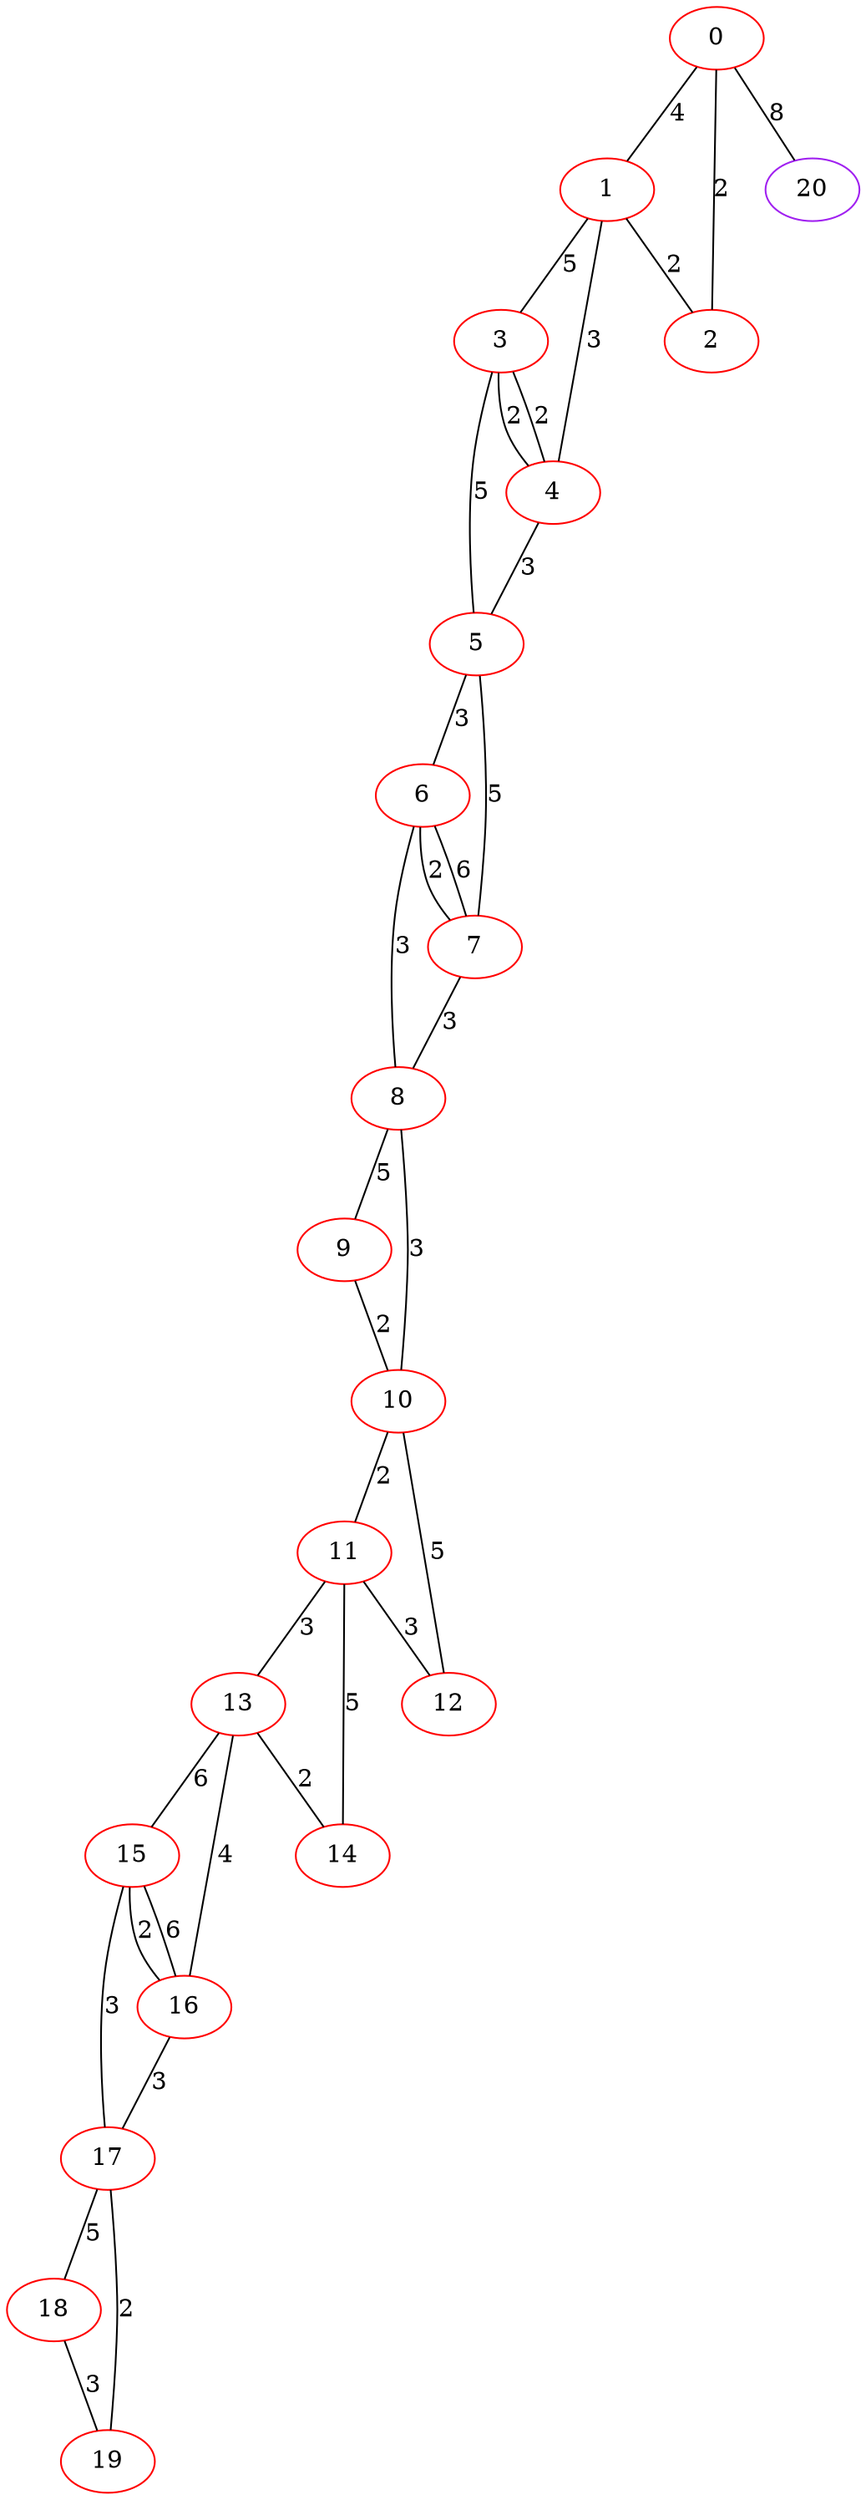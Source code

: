 graph "" {
0 [color=red, weight=1];
1 [color=red, weight=1];
2 [color=red, weight=1];
3 [color=red, weight=1];
4 [color=red, weight=1];
5 [color=red, weight=1];
6 [color=red, weight=1];
7 [color=red, weight=1];
8 [color=red, weight=1];
9 [color=red, weight=1];
10 [color=red, weight=1];
11 [color=red, weight=1];
12 [color=red, weight=1];
13 [color=red, weight=1];
14 [color=red, weight=1];
15 [color=red, weight=1];
16 [color=red, weight=1];
17 [color=red, weight=1];
18 [color=red, weight=1];
19 [color=red, weight=1];
20 [color=purple, weight=4];
0 -- 1  [key=0, label=4];
0 -- 2  [key=0, label=2];
0 -- 20  [key=0, label=8];
1 -- 2  [key=0, label=2];
1 -- 3  [key=0, label=5];
1 -- 4  [key=0, label=3];
3 -- 4  [key=0, label=2];
3 -- 4  [key=1, label=2];
3 -- 5  [key=0, label=5];
4 -- 5  [key=0, label=3];
5 -- 6  [key=0, label=3];
5 -- 7  [key=0, label=5];
6 -- 8  [key=0, label=3];
6 -- 7  [key=0, label=6];
6 -- 7  [key=1, label=2];
7 -- 8  [key=0, label=3];
8 -- 9  [key=0, label=5];
8 -- 10  [key=0, label=3];
9 -- 10  [key=0, label=2];
10 -- 11  [key=0, label=2];
10 -- 12  [key=0, label=5];
11 -- 12  [key=0, label=3];
11 -- 13  [key=0, label=3];
11 -- 14  [key=0, label=5];
13 -- 16  [key=0, label=4];
13 -- 14  [key=0, label=2];
13 -- 15  [key=0, label=6];
15 -- 16  [key=0, label=6];
15 -- 16  [key=1, label=2];
15 -- 17  [key=0, label=3];
16 -- 17  [key=0, label=3];
17 -- 18  [key=0, label=5];
17 -- 19  [key=0, label=2];
18 -- 19  [key=0, label=3];
}
